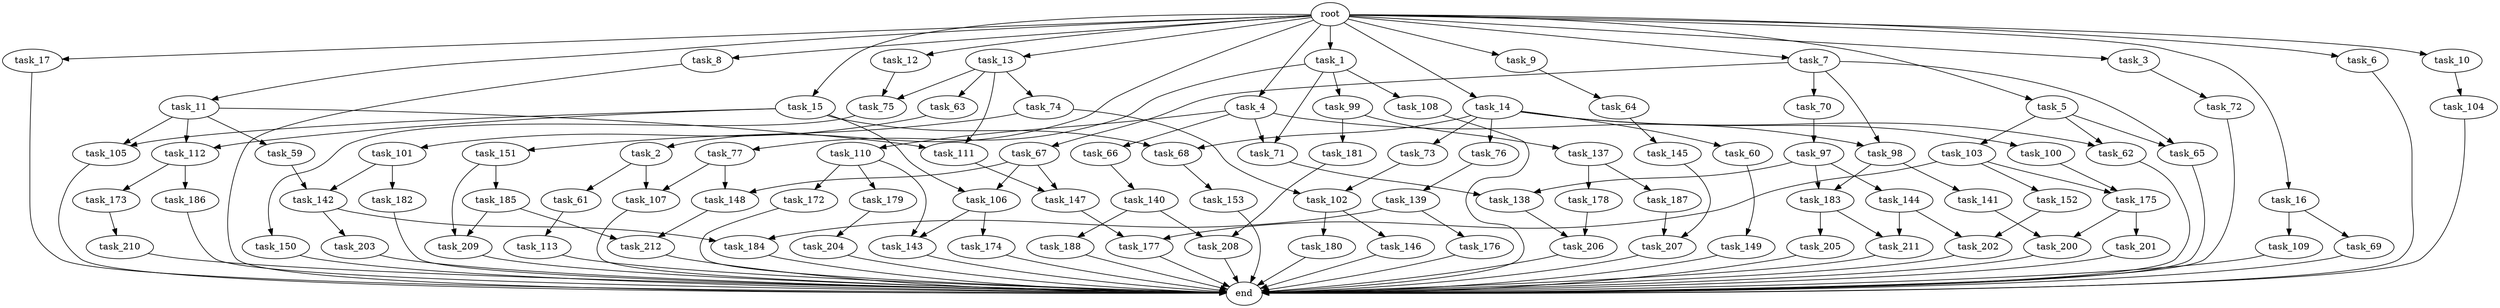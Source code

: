 digraph G {
  task_67 [size="69578470195.199997"];
  task_12 [size="102.400000"];
  task_201 [size="30923764531.200001"];
  task_5 [size="102.400000"];
  task_211 [size="127990025420.800003"];
  task_63 [size="54975581388.800003"];
  task_17 [size="102.400000"];
  task_138 [size="76450417868.800003"];
  task_2 [size="102.400000"];
  task_202 [size="49821620633.600006"];
  task_208 [size="91053306675.200012"];
  task_207 [size="49821620633.600006"];
  task_60 [size="54975581388.800003"];
  task_102 [size="124554051584.000000"];
  task_15 [size="102.400000"];
  task_11 [size="102.400000"];
  task_150 [size="7730941132.800000"];
  task_77 [size="30923764531.200001"];
  task_109 [size="85899345920.000000"];
  task_205 [size="85899345920.000000"];
  task_64 [size="30923764531.200001"];
  task_104 [size="54975581388.800003"];
  task_98 [size="83322365542.400009"];
  task_72 [size="3435973836.800000"];
  task_69 [size="85899345920.000000"];
  task_97 [size="21474836480.000000"];
  task_147 [size="85899345920.000000"];
  task_74 [size="54975581388.800003"];
  task_152 [size="13743895347.200001"];
  task_8 [size="102.400000"];
  task_142 [size="85899345920.000000"];
  task_177 [size="83322365542.400009"];
  task_103 [size="13743895347.200001"];
  task_180 [size="69578470195.199997"];
  task_105 [size="45526653337.600006"];
  task_113 [size="85899345920.000000"];
  task_106 [size="73014444032.000000"];
  task_66 [size="13743895347.200001"];
  task_206 [size="76450417868.800003"];
  task_186 [size="42090679500.800003"];
  task_151 [size="54975581388.800003"];
  task_179 [size="13743895347.200001"];
  task_188 [size="69578470195.199997"];
  task_144 [size="54975581388.800003"];
  task_4 [size="102.400000"];
  task_182 [size="54975581388.800003"];
  task_99 [size="30923764531.200001"];
  task_148 [size="52398601011.200005"];
  task_1 [size="102.400000"];
  task_3 [size="102.400000"];
  task_185 [size="3435973836.800000"];
  task_200 [size="52398601011.200005"];
  task_212 [size="15461882265.600000"];
  task_141 [size="13743895347.200001"];
  task_7 [size="102.400000"];
  task_75 [size="68719476736.000000"];
  task_9 [size="102.400000"];
  task_100 [size="54975581388.800003"];
  task_149 [size="7730941132.800000"];
  task_183 [size="68719476736.000000"];
  task_187 [size="85899345920.000000"];
  end [size="0.000000"];
  task_111 [size="58411555225.600006"];
  task_137 [size="42090679500.800003"];
  task_146 [size="69578470195.199997"];
  task_16 [size="102.400000"];
  task_68 [size="97066260889.600006"];
  task_178 [size="85899345920.000000"];
  task_174 [size="54975581388.800003"];
  task_6 [size="102.400000"];
  task_101 [size="3435973836.800000"];
  task_62 [size="68719476736.000000"];
  task_112 [size="45526653337.600006"];
  task_65 [size="83322365542.400009"];
  task_176 [size="42090679500.800003"];
  task_175 [size="21474836480.000000"];
  task_139 [size="54975581388.800003"];
  task_184 [size="45526653337.600006"];
  task_140 [size="69578470195.199997"];
  task_204 [size="21474836480.000000"];
  task_210 [size="54975581388.800003"];
  task_73 [size="54975581388.800003"];
  task_143 [size="68719476736.000000"];
  task_203 [size="3435973836.800000"];
  task_61 [size="7730941132.800000"];
  task_173 [size="42090679500.800003"];
  task_209 [size="11166914969.600000"];
  task_76 [size="54975581388.800003"];
  task_59 [size="3435973836.800000"];
  task_70 [size="69578470195.199997"];
  task_13 [size="102.400000"];
  task_145 [size="7730941132.800000"];
  task_71 [size="44667659878.400002"];
  task_181 [size="42090679500.800003"];
  task_10 [size="102.400000"];
  task_107 [size="29205777612.800003"];
  task_110 [size="13743895347.200001"];
  root [size="0.000000"];
  task_108 [size="30923764531.200001"];
  task_153 [size="85899345920.000000"];
  task_14 [size="102.400000"];
  task_172 [size="13743895347.200001"];

  task_67 -> task_106 [size="301989888.000000"];
  task_67 -> task_147 [size="301989888.000000"];
  task_67 -> task_148 [size="301989888.000000"];
  task_12 -> task_75 [size="134217728.000000"];
  task_201 -> end [size="1.000000"];
  task_5 -> task_103 [size="134217728.000000"];
  task_5 -> task_65 [size="134217728.000000"];
  task_5 -> task_62 [size="134217728.000000"];
  task_211 -> end [size="1.000000"];
  task_63 -> task_101 [size="33554432.000000"];
  task_17 -> end [size="1.000000"];
  task_138 -> task_206 [size="536870912.000000"];
  task_2 -> task_61 [size="75497472.000000"];
  task_2 -> task_107 [size="75497472.000000"];
  task_202 -> end [size="1.000000"];
  task_208 -> end [size="1.000000"];
  task_207 -> end [size="1.000000"];
  task_60 -> task_149 [size="75497472.000000"];
  task_102 -> task_180 [size="679477248.000000"];
  task_102 -> task_146 [size="679477248.000000"];
  task_15 -> task_112 [size="411041792.000000"];
  task_15 -> task_106 [size="411041792.000000"];
  task_15 -> task_105 [size="411041792.000000"];
  task_15 -> task_68 [size="411041792.000000"];
  task_11 -> task_112 [size="33554432.000000"];
  task_11 -> task_111 [size="33554432.000000"];
  task_11 -> task_59 [size="33554432.000000"];
  task_11 -> task_105 [size="33554432.000000"];
  task_150 -> end [size="1.000000"];
  task_77 -> task_148 [size="209715200.000000"];
  task_77 -> task_107 [size="209715200.000000"];
  task_109 -> end [size="1.000000"];
  task_205 -> end [size="1.000000"];
  task_64 -> task_145 [size="75497472.000000"];
  task_104 -> end [size="1.000000"];
  task_98 -> task_141 [size="134217728.000000"];
  task_98 -> task_183 [size="134217728.000000"];
  task_72 -> end [size="1.000000"];
  task_69 -> end [size="1.000000"];
  task_97 -> task_144 [size="536870912.000000"];
  task_97 -> task_138 [size="536870912.000000"];
  task_97 -> task_183 [size="536870912.000000"];
  task_147 -> task_177 [size="679477248.000000"];
  task_74 -> task_102 [size="536870912.000000"];
  task_74 -> task_151 [size="536870912.000000"];
  task_152 -> task_202 [size="75497472.000000"];
  task_8 -> end [size="1.000000"];
  task_142 -> task_203 [size="33554432.000000"];
  task_142 -> task_184 [size="33554432.000000"];
  task_177 -> end [size="1.000000"];
  task_103 -> task_177 [size="134217728.000000"];
  task_103 -> task_152 [size="134217728.000000"];
  task_103 -> task_175 [size="134217728.000000"];
  task_180 -> end [size="1.000000"];
  task_105 -> end [size="1.000000"];
  task_113 -> end [size="1.000000"];
  task_106 -> task_174 [size="536870912.000000"];
  task_106 -> task_143 [size="536870912.000000"];
  task_66 -> task_140 [size="679477248.000000"];
  task_206 -> end [size="1.000000"];
  task_186 -> end [size="1.000000"];
  task_151 -> task_185 [size="33554432.000000"];
  task_151 -> task_209 [size="33554432.000000"];
  task_179 -> task_204 [size="209715200.000000"];
  task_188 -> end [size="1.000000"];
  task_144 -> task_202 [size="411041792.000000"];
  task_144 -> task_211 [size="411041792.000000"];
  task_4 -> task_110 [size="134217728.000000"];
  task_4 -> task_66 [size="134217728.000000"];
  task_4 -> task_98 [size="134217728.000000"];
  task_4 -> task_71 [size="134217728.000000"];
  task_182 -> end [size="1.000000"];
  task_99 -> task_137 [size="411041792.000000"];
  task_99 -> task_181 [size="411041792.000000"];
  task_148 -> task_212 [size="75497472.000000"];
  task_1 -> task_108 [size="301989888.000000"];
  task_1 -> task_99 [size="301989888.000000"];
  task_1 -> task_77 [size="301989888.000000"];
  task_1 -> task_71 [size="301989888.000000"];
  task_3 -> task_72 [size="33554432.000000"];
  task_185 -> task_212 [size="75497472.000000"];
  task_185 -> task_209 [size="75497472.000000"];
  task_200 -> end [size="1.000000"];
  task_212 -> end [size="1.000000"];
  task_141 -> task_200 [size="209715200.000000"];
  task_7 -> task_67 [size="679477248.000000"];
  task_7 -> task_65 [size="679477248.000000"];
  task_7 -> task_98 [size="679477248.000000"];
  task_7 -> task_70 [size="679477248.000000"];
  task_75 -> task_150 [size="75497472.000000"];
  task_9 -> task_64 [size="301989888.000000"];
  task_100 -> task_175 [size="75497472.000000"];
  task_149 -> end [size="1.000000"];
  task_183 -> task_205 [size="838860800.000000"];
  task_183 -> task_211 [size="838860800.000000"];
  task_187 -> task_207 [size="411041792.000000"];
  task_111 -> task_147 [size="536870912.000000"];
  task_137 -> task_187 [size="838860800.000000"];
  task_137 -> task_178 [size="838860800.000000"];
  task_146 -> end [size="1.000000"];
  task_16 -> task_109 [size="838860800.000000"];
  task_16 -> task_69 [size="838860800.000000"];
  task_68 -> task_153 [size="838860800.000000"];
  task_178 -> task_206 [size="209715200.000000"];
  task_174 -> end [size="1.000000"];
  task_6 -> end [size="1.000000"];
  task_101 -> task_142 [size="536870912.000000"];
  task_101 -> task_182 [size="536870912.000000"];
  task_62 -> end [size="1.000000"];
  task_112 -> task_173 [size="411041792.000000"];
  task_112 -> task_186 [size="411041792.000000"];
  task_65 -> end [size="1.000000"];
  task_176 -> end [size="1.000000"];
  task_175 -> task_200 [size="301989888.000000"];
  task_175 -> task_201 [size="301989888.000000"];
  task_139 -> task_184 [size="411041792.000000"];
  task_139 -> task_176 [size="411041792.000000"];
  task_184 -> end [size="1.000000"];
  task_140 -> task_208 [size="679477248.000000"];
  task_140 -> task_188 [size="679477248.000000"];
  task_204 -> end [size="1.000000"];
  task_210 -> end [size="1.000000"];
  task_73 -> task_102 [size="679477248.000000"];
  task_143 -> end [size="1.000000"];
  task_203 -> end [size="1.000000"];
  task_61 -> task_113 [size="838860800.000000"];
  task_173 -> task_210 [size="536870912.000000"];
  task_209 -> end [size="1.000000"];
  task_76 -> task_139 [size="536870912.000000"];
  task_59 -> task_142 [size="301989888.000000"];
  task_70 -> task_97 [size="209715200.000000"];
  task_13 -> task_63 [size="536870912.000000"];
  task_13 -> task_111 [size="536870912.000000"];
  task_13 -> task_75 [size="536870912.000000"];
  task_13 -> task_74 [size="536870912.000000"];
  task_145 -> task_207 [size="75497472.000000"];
  task_71 -> task_138 [size="209715200.000000"];
  task_181 -> task_208 [size="209715200.000000"];
  task_10 -> task_104 [size="536870912.000000"];
  task_107 -> end [size="1.000000"];
  task_110 -> task_172 [size="134217728.000000"];
  task_110 -> task_179 [size="134217728.000000"];
  task_110 -> task_143 [size="134217728.000000"];
  root -> task_7 [size="1.000000"];
  root -> task_8 [size="1.000000"];
  root -> task_12 [size="1.000000"];
  root -> task_4 [size="1.000000"];
  root -> task_1 [size="1.000000"];
  root -> task_3 [size="1.000000"];
  root -> task_16 [size="1.000000"];
  root -> task_5 [size="1.000000"];
  root -> task_10 [size="1.000000"];
  root -> task_6 [size="1.000000"];
  root -> task_17 [size="1.000000"];
  root -> task_9 [size="1.000000"];
  root -> task_11 [size="1.000000"];
  root -> task_2 [size="1.000000"];
  root -> task_13 [size="1.000000"];
  root -> task_14 [size="1.000000"];
  root -> task_15 [size="1.000000"];
  task_108 -> end [size="1.000000"];
  task_153 -> end [size="1.000000"];
  task_14 -> task_60 [size="536870912.000000"];
  task_14 -> task_76 [size="536870912.000000"];
  task_14 -> task_68 [size="536870912.000000"];
  task_14 -> task_73 [size="536870912.000000"];
  task_14 -> task_100 [size="536870912.000000"];
  task_14 -> task_62 [size="536870912.000000"];
  task_172 -> end [size="1.000000"];
}

